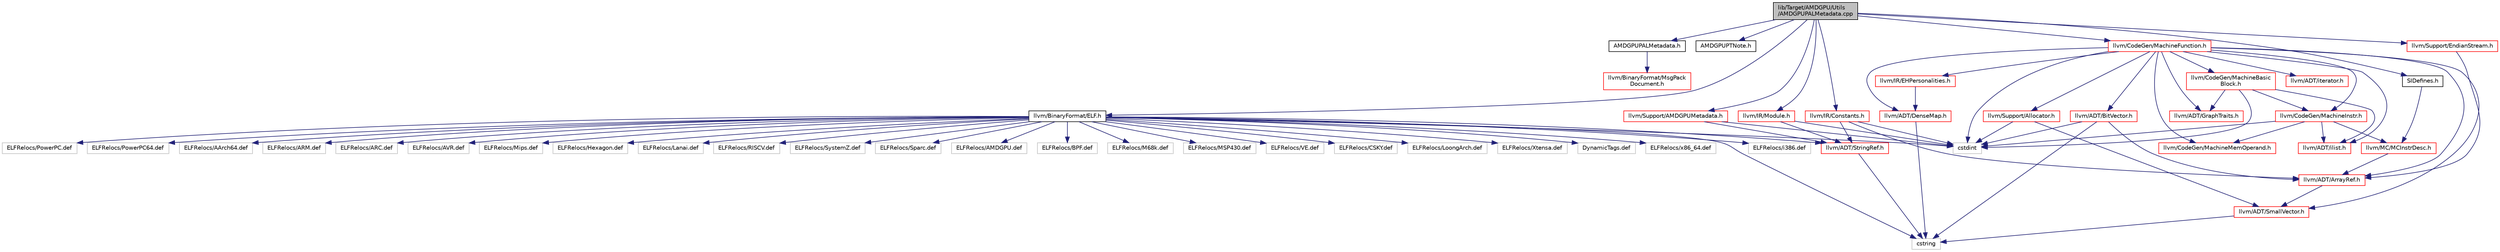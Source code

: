 digraph "lib/Target/AMDGPU/Utils/AMDGPUPALMetadata.cpp"
{
 // LATEX_PDF_SIZE
  bgcolor="transparent";
  edge [fontname="Helvetica",fontsize="10",labelfontname="Helvetica",labelfontsize="10"];
  node [fontname="Helvetica",fontsize="10",shape=record];
  Node1 [label="lib/Target/AMDGPU/Utils\l/AMDGPUPALMetadata.cpp",height=0.2,width=0.4,color="black", fillcolor="grey75", style="filled", fontcolor="black",tooltip=" "];
  Node1 -> Node2 [color="midnightblue",fontsize="10",style="solid",fontname="Helvetica"];
  Node2 [label="AMDGPUPALMetadata.h",height=0.2,width=0.4,color="black",URL="$AMDGPUPALMetadata_8h.html",tooltip=" "];
  Node2 -> Node3 [color="midnightblue",fontsize="10",style="solid",fontname="Helvetica"];
  Node3 [label="llvm/BinaryFormat/MsgPack\lDocument.h",height=0.2,width=0.4,color="red",URL="$MsgPackDocument_8h.html",tooltip=" "];
  Node1 -> Node70 [color="midnightblue",fontsize="10",style="solid",fontname="Helvetica"];
  Node70 [label="AMDGPUPTNote.h",height=0.2,width=0.4,color="black",URL="$AMDGPUPTNote_8h.html",tooltip=" "];
  Node1 -> Node71 [color="midnightblue",fontsize="10",style="solid",fontname="Helvetica"];
  Node71 [label="SIDefines.h",height=0.2,width=0.4,color="black",URL="$SIDefines_8h.html",tooltip=" "];
  Node71 -> Node72 [color="midnightblue",fontsize="10",style="solid",fontname="Helvetica"];
  Node72 [label="llvm/MC/MCInstrDesc.h",height=0.2,width=0.4,color="red",URL="$MCInstrDesc_8h.html",tooltip=" "];
  Node72 -> Node34 [color="midnightblue",fontsize="10",style="solid",fontname="Helvetica"];
  Node34 [label="llvm/ADT/ArrayRef.h",height=0.2,width=0.4,color="red",URL="$ArrayRef_8h.html",tooltip=" "];
  Node34 -> Node8 [color="midnightblue",fontsize="10",style="solid",fontname="Helvetica"];
  Node8 [label="llvm/ADT/SmallVector.h",height=0.2,width=0.4,color="red",URL="$SmallVector_8h.html",tooltip=" "];
  Node8 -> Node19 [color="midnightblue",fontsize="10",style="solid",fontname="Helvetica"];
  Node19 [label="cstring",height=0.2,width=0.4,color="grey75",tooltip=" "];
  Node1 -> Node74 [color="midnightblue",fontsize="10",style="solid",fontname="Helvetica"];
  Node74 [label="llvm/BinaryFormat/ELF.h",height=0.2,width=0.4,color="black",URL="$BinaryFormat_2ELF_8h.html",tooltip=" "];
  Node74 -> Node56 [color="midnightblue",fontsize="10",style="solid",fontname="Helvetica"];
  Node56 [label="llvm/ADT/StringRef.h",height=0.2,width=0.4,color="red",URL="$StringRef_8h.html",tooltip=" "];
  Node56 -> Node19 [color="midnightblue",fontsize="10",style="solid",fontname="Helvetica"];
  Node74 -> Node31 [color="midnightblue",fontsize="10",style="solid",fontname="Helvetica"];
  Node31 [label="cstdint",height=0.2,width=0.4,color="grey75",tooltip=" "];
  Node74 -> Node19 [color="midnightblue",fontsize="10",style="solid",fontname="Helvetica"];
  Node74 -> Node75 [color="midnightblue",fontsize="10",style="solid",fontname="Helvetica"];
  Node75 [label="ELFRelocs/x86_64.def",height=0.2,width=0.4,color="grey75",tooltip=" "];
  Node74 -> Node76 [color="midnightblue",fontsize="10",style="solid",fontname="Helvetica"];
  Node76 [label="ELFRelocs/i386.def",height=0.2,width=0.4,color="grey75",tooltip=" "];
  Node74 -> Node77 [color="midnightblue",fontsize="10",style="solid",fontname="Helvetica"];
  Node77 [label="ELFRelocs/PowerPC.def",height=0.2,width=0.4,color="grey75",tooltip=" "];
  Node74 -> Node78 [color="midnightblue",fontsize="10",style="solid",fontname="Helvetica"];
  Node78 [label="ELFRelocs/PowerPC64.def",height=0.2,width=0.4,color="grey75",tooltip=" "];
  Node74 -> Node79 [color="midnightblue",fontsize="10",style="solid",fontname="Helvetica"];
  Node79 [label="ELFRelocs/AArch64.def",height=0.2,width=0.4,color="grey75",tooltip=" "];
  Node74 -> Node80 [color="midnightblue",fontsize="10",style="solid",fontname="Helvetica"];
  Node80 [label="ELFRelocs/ARM.def",height=0.2,width=0.4,color="grey75",tooltip=" "];
  Node74 -> Node81 [color="midnightblue",fontsize="10",style="solid",fontname="Helvetica"];
  Node81 [label="ELFRelocs/ARC.def",height=0.2,width=0.4,color="grey75",tooltip=" "];
  Node74 -> Node82 [color="midnightblue",fontsize="10",style="solid",fontname="Helvetica"];
  Node82 [label="ELFRelocs/AVR.def",height=0.2,width=0.4,color="grey75",tooltip=" "];
  Node74 -> Node83 [color="midnightblue",fontsize="10",style="solid",fontname="Helvetica"];
  Node83 [label="ELFRelocs/Mips.def",height=0.2,width=0.4,color="grey75",tooltip=" "];
  Node74 -> Node84 [color="midnightblue",fontsize="10",style="solid",fontname="Helvetica"];
  Node84 [label="ELFRelocs/Hexagon.def",height=0.2,width=0.4,color="grey75",tooltip=" "];
  Node74 -> Node85 [color="midnightblue",fontsize="10",style="solid",fontname="Helvetica"];
  Node85 [label="ELFRelocs/Lanai.def",height=0.2,width=0.4,color="grey75",tooltip=" "];
  Node74 -> Node86 [color="midnightblue",fontsize="10",style="solid",fontname="Helvetica"];
  Node86 [label="ELFRelocs/RISCV.def",height=0.2,width=0.4,color="grey75",tooltip=" "];
  Node74 -> Node87 [color="midnightblue",fontsize="10",style="solid",fontname="Helvetica"];
  Node87 [label="ELFRelocs/SystemZ.def",height=0.2,width=0.4,color="grey75",tooltip=" "];
  Node74 -> Node88 [color="midnightblue",fontsize="10",style="solid",fontname="Helvetica"];
  Node88 [label="ELFRelocs/Sparc.def",height=0.2,width=0.4,color="grey75",tooltip=" "];
  Node74 -> Node89 [color="midnightblue",fontsize="10",style="solid",fontname="Helvetica"];
  Node89 [label="ELFRelocs/AMDGPU.def",height=0.2,width=0.4,color="grey75",tooltip=" "];
  Node74 -> Node90 [color="midnightblue",fontsize="10",style="solid",fontname="Helvetica"];
  Node90 [label="ELFRelocs/BPF.def",height=0.2,width=0.4,color="grey75",tooltip=" "];
  Node74 -> Node91 [color="midnightblue",fontsize="10",style="solid",fontname="Helvetica"];
  Node91 [label="ELFRelocs/M68k.def",height=0.2,width=0.4,color="grey75",tooltip=" "];
  Node74 -> Node92 [color="midnightblue",fontsize="10",style="solid",fontname="Helvetica"];
  Node92 [label="ELFRelocs/MSP430.def",height=0.2,width=0.4,color="grey75",tooltip=" "];
  Node74 -> Node93 [color="midnightblue",fontsize="10",style="solid",fontname="Helvetica"];
  Node93 [label="ELFRelocs/VE.def",height=0.2,width=0.4,color="grey75",tooltip=" "];
  Node74 -> Node94 [color="midnightblue",fontsize="10",style="solid",fontname="Helvetica"];
  Node94 [label="ELFRelocs/CSKY.def",height=0.2,width=0.4,color="grey75",tooltip=" "];
  Node74 -> Node95 [color="midnightblue",fontsize="10",style="solid",fontname="Helvetica"];
  Node95 [label="ELFRelocs/LoongArch.def",height=0.2,width=0.4,color="grey75",tooltip=" "];
  Node74 -> Node96 [color="midnightblue",fontsize="10",style="solid",fontname="Helvetica"];
  Node96 [label="ELFRelocs/Xtensa.def",height=0.2,width=0.4,color="grey75",tooltip=" "];
  Node74 -> Node97 [color="midnightblue",fontsize="10",style="solid",fontname="Helvetica"];
  Node97 [label="DynamicTags.def",height=0.2,width=0.4,color="grey75",tooltip=" "];
  Node1 -> Node98 [color="midnightblue",fontsize="10",style="solid",fontname="Helvetica"];
  Node98 [label="llvm/CodeGen/MachineFunction.h",height=0.2,width=0.4,color="red",URL="$MachineFunction_8h.html",tooltip=" "];
  Node98 -> Node34 [color="midnightblue",fontsize="10",style="solid",fontname="Helvetica"];
  Node98 -> Node99 [color="midnightblue",fontsize="10",style="solid",fontname="Helvetica"];
  Node99 [label="llvm/ADT/BitVector.h",height=0.2,width=0.4,color="red",URL="$BitVector_8h.html",tooltip=" "];
  Node99 -> Node34 [color="midnightblue",fontsize="10",style="solid",fontname="Helvetica"];
  Node99 -> Node31 [color="midnightblue",fontsize="10",style="solid",fontname="Helvetica"];
  Node99 -> Node19 [color="midnightblue",fontsize="10",style="solid",fontname="Helvetica"];
  Node98 -> Node100 [color="midnightblue",fontsize="10",style="solid",fontname="Helvetica"];
  Node100 [label="llvm/ADT/DenseMap.h",height=0.2,width=0.4,color="red",URL="$DenseMap_8h.html",tooltip=" "];
  Node100 -> Node19 [color="midnightblue",fontsize="10",style="solid",fontname="Helvetica"];
  Node98 -> Node105 [color="midnightblue",fontsize="10",style="solid",fontname="Helvetica"];
  Node105 [label="llvm/ADT/GraphTraits.h",height=0.2,width=0.4,color="red",URL="$GraphTraits_8h.html",tooltip=" "];
  Node98 -> Node8 [color="midnightblue",fontsize="10",style="solid",fontname="Helvetica"];
  Node98 -> Node106 [color="midnightblue",fontsize="10",style="solid",fontname="Helvetica"];
  Node106 [label="llvm/ADT/ilist.h",height=0.2,width=0.4,color="red",URL="$ilist_8h.html",tooltip=" "];
  Node98 -> Node50 [color="midnightblue",fontsize="10",style="solid",fontname="Helvetica"];
  Node50 [label="llvm/ADT/iterator.h",height=0.2,width=0.4,color="red",URL="$iterator_8h.html",tooltip=" "];
  Node98 -> Node114 [color="midnightblue",fontsize="10",style="solid",fontname="Helvetica"];
  Node114 [label="llvm/CodeGen/MachineBasic\lBlock.h",height=0.2,width=0.4,color="red",URL="$MachineBasicBlock_8h.html",tooltip=" "];
  Node114 -> Node105 [color="midnightblue",fontsize="10",style="solid",fontname="Helvetica"];
  Node114 -> Node106 [color="midnightblue",fontsize="10",style="solid",fontname="Helvetica"];
  Node114 -> Node117 [color="midnightblue",fontsize="10",style="solid",fontname="Helvetica"];
  Node117 [label="llvm/CodeGen/MachineInstr.h",height=0.2,width=0.4,color="red",URL="$MachineInstr_8h.html",tooltip=" "];
  Node117 -> Node106 [color="midnightblue",fontsize="10",style="solid",fontname="Helvetica"];
  Node117 -> Node122 [color="midnightblue",fontsize="10",style="solid",fontname="Helvetica"];
  Node122 [label="llvm/CodeGen/MachineMemOperand.h",height=0.2,width=0.4,color="red",URL="$MachineMemOperand_8h.html",tooltip=" "];
  Node117 -> Node72 [color="midnightblue",fontsize="10",style="solid",fontname="Helvetica"];
  Node117 -> Node31 [color="midnightblue",fontsize="10",style="solid",fontname="Helvetica"];
  Node114 -> Node31 [color="midnightblue",fontsize="10",style="solid",fontname="Helvetica"];
  Node98 -> Node117 [color="midnightblue",fontsize="10",style="solid",fontname="Helvetica"];
  Node98 -> Node122 [color="midnightblue",fontsize="10",style="solid",fontname="Helvetica"];
  Node98 -> Node179 [color="midnightblue",fontsize="10",style="solid",fontname="Helvetica"];
  Node179 [label="llvm/IR/EHPersonalities.h",height=0.2,width=0.4,color="red",URL="$EHPersonalities_8h.html",tooltip=" "];
  Node179 -> Node100 [color="midnightblue",fontsize="10",style="solid",fontname="Helvetica"];
  Node98 -> Node172 [color="midnightblue",fontsize="10",style="solid",fontname="Helvetica"];
  Node172 [label="llvm/Support/Allocator.h",height=0.2,width=0.4,color="red",URL="$Allocator_8h.html",tooltip=" "];
  Node172 -> Node8 [color="midnightblue",fontsize="10",style="solid",fontname="Helvetica"];
  Node172 -> Node31 [color="midnightblue",fontsize="10",style="solid",fontname="Helvetica"];
  Node98 -> Node31 [color="midnightblue",fontsize="10",style="solid",fontname="Helvetica"];
  Node1 -> Node187 [color="midnightblue",fontsize="10",style="solid",fontname="Helvetica"];
  Node187 [label="llvm/IR/Constants.h",height=0.2,width=0.4,color="red",URL="$Constants_8h.html",tooltip=" "];
  Node187 -> Node34 [color="midnightblue",fontsize="10",style="solid",fontname="Helvetica"];
  Node187 -> Node56 [color="midnightblue",fontsize="10",style="solid",fontname="Helvetica"];
  Node187 -> Node31 [color="midnightblue",fontsize="10",style="solid",fontname="Helvetica"];
  Node1 -> Node190 [color="midnightblue",fontsize="10",style="solid",fontname="Helvetica"];
  Node190 [label="llvm/IR/Module.h",height=0.2,width=0.4,color="red",URL="$Module_8h.html",tooltip=" "];
  Node190 -> Node56 [color="midnightblue",fontsize="10",style="solid",fontname="Helvetica"];
  Node190 -> Node31 [color="midnightblue",fontsize="10",style="solid",fontname="Helvetica"];
  Node1 -> Node214 [color="midnightblue",fontsize="10",style="solid",fontname="Helvetica"];
  Node214 [label="llvm/Support/AMDGPUMetadata.h",height=0.2,width=0.4,color="red",URL="$AMDGPUMetadata_8h.html",tooltip=" "];
  Node214 -> Node56 [color="midnightblue",fontsize="10",style="solid",fontname="Helvetica"];
  Node214 -> Node31 [color="midnightblue",fontsize="10",style="solid",fontname="Helvetica"];
  Node1 -> Node215 [color="midnightblue",fontsize="10",style="solid",fontname="Helvetica"];
  Node215 [label="llvm/Support/EndianStream.h",height=0.2,width=0.4,color="red",URL="$EndianStream_8h.html",tooltip=" "];
  Node215 -> Node34 [color="midnightblue",fontsize="10",style="solid",fontname="Helvetica"];
}
